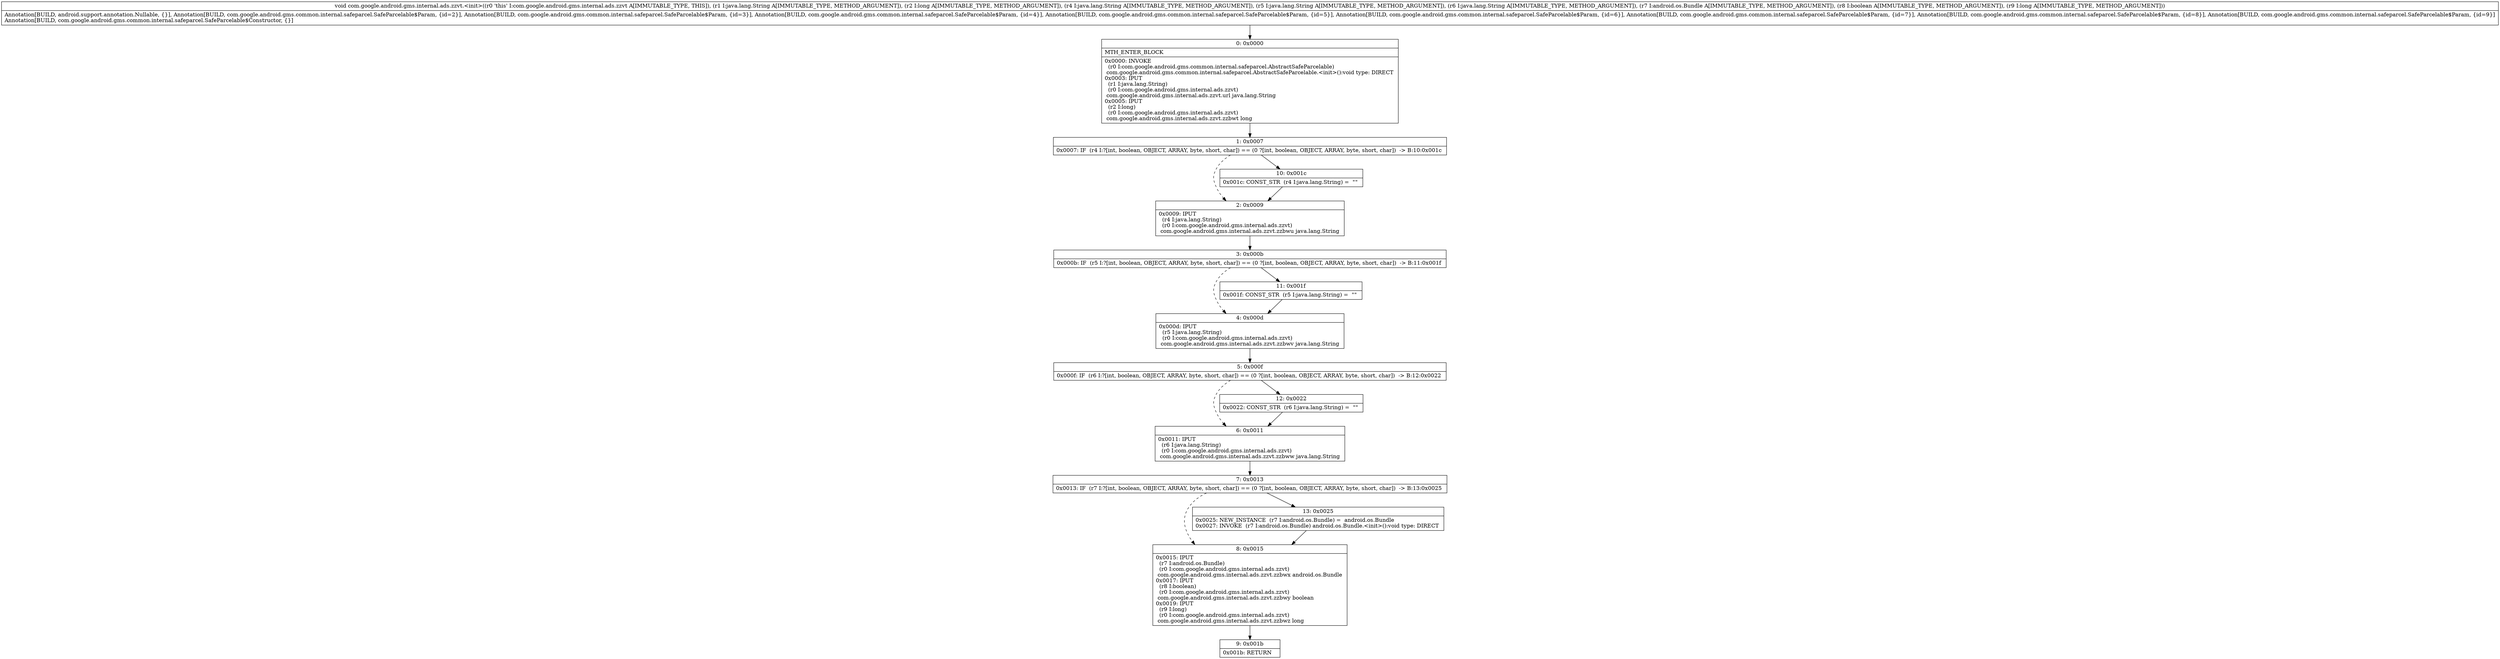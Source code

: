 digraph "CFG forcom.google.android.gms.internal.ads.zzvt.\<init\>(Ljava\/lang\/String;JLjava\/lang\/String;Ljava\/lang\/String;Ljava\/lang\/String;Landroid\/os\/Bundle;ZJ)V" {
Node_0 [shape=record,label="{0\:\ 0x0000|MTH_ENTER_BLOCK\l|0x0000: INVOKE  \l  (r0 I:com.google.android.gms.common.internal.safeparcel.AbstractSafeParcelable)\l com.google.android.gms.common.internal.safeparcel.AbstractSafeParcelable.\<init\>():void type: DIRECT \l0x0003: IPUT  \l  (r1 I:java.lang.String)\l  (r0 I:com.google.android.gms.internal.ads.zzvt)\l com.google.android.gms.internal.ads.zzvt.url java.lang.String \l0x0005: IPUT  \l  (r2 I:long)\l  (r0 I:com.google.android.gms.internal.ads.zzvt)\l com.google.android.gms.internal.ads.zzvt.zzbwt long \l}"];
Node_1 [shape=record,label="{1\:\ 0x0007|0x0007: IF  (r4 I:?[int, boolean, OBJECT, ARRAY, byte, short, char]) == (0 ?[int, boolean, OBJECT, ARRAY, byte, short, char])  \-\> B:10:0x001c \l}"];
Node_2 [shape=record,label="{2\:\ 0x0009|0x0009: IPUT  \l  (r4 I:java.lang.String)\l  (r0 I:com.google.android.gms.internal.ads.zzvt)\l com.google.android.gms.internal.ads.zzvt.zzbwu java.lang.String \l}"];
Node_3 [shape=record,label="{3\:\ 0x000b|0x000b: IF  (r5 I:?[int, boolean, OBJECT, ARRAY, byte, short, char]) == (0 ?[int, boolean, OBJECT, ARRAY, byte, short, char])  \-\> B:11:0x001f \l}"];
Node_4 [shape=record,label="{4\:\ 0x000d|0x000d: IPUT  \l  (r5 I:java.lang.String)\l  (r0 I:com.google.android.gms.internal.ads.zzvt)\l com.google.android.gms.internal.ads.zzvt.zzbwv java.lang.String \l}"];
Node_5 [shape=record,label="{5\:\ 0x000f|0x000f: IF  (r6 I:?[int, boolean, OBJECT, ARRAY, byte, short, char]) == (0 ?[int, boolean, OBJECT, ARRAY, byte, short, char])  \-\> B:12:0x0022 \l}"];
Node_6 [shape=record,label="{6\:\ 0x0011|0x0011: IPUT  \l  (r6 I:java.lang.String)\l  (r0 I:com.google.android.gms.internal.ads.zzvt)\l com.google.android.gms.internal.ads.zzvt.zzbww java.lang.String \l}"];
Node_7 [shape=record,label="{7\:\ 0x0013|0x0013: IF  (r7 I:?[int, boolean, OBJECT, ARRAY, byte, short, char]) == (0 ?[int, boolean, OBJECT, ARRAY, byte, short, char])  \-\> B:13:0x0025 \l}"];
Node_8 [shape=record,label="{8\:\ 0x0015|0x0015: IPUT  \l  (r7 I:android.os.Bundle)\l  (r0 I:com.google.android.gms.internal.ads.zzvt)\l com.google.android.gms.internal.ads.zzvt.zzbwx android.os.Bundle \l0x0017: IPUT  \l  (r8 I:boolean)\l  (r0 I:com.google.android.gms.internal.ads.zzvt)\l com.google.android.gms.internal.ads.zzvt.zzbwy boolean \l0x0019: IPUT  \l  (r9 I:long)\l  (r0 I:com.google.android.gms.internal.ads.zzvt)\l com.google.android.gms.internal.ads.zzvt.zzbwz long \l}"];
Node_9 [shape=record,label="{9\:\ 0x001b|0x001b: RETURN   \l}"];
Node_10 [shape=record,label="{10\:\ 0x001c|0x001c: CONST_STR  (r4 I:java.lang.String) =  \"\" \l}"];
Node_11 [shape=record,label="{11\:\ 0x001f|0x001f: CONST_STR  (r5 I:java.lang.String) =  \"\" \l}"];
Node_12 [shape=record,label="{12\:\ 0x0022|0x0022: CONST_STR  (r6 I:java.lang.String) =  \"\" \l}"];
Node_13 [shape=record,label="{13\:\ 0x0025|0x0025: NEW_INSTANCE  (r7 I:android.os.Bundle) =  android.os.Bundle \l0x0027: INVOKE  (r7 I:android.os.Bundle) android.os.Bundle.\<init\>():void type: DIRECT \l}"];
MethodNode[shape=record,label="{void com.google.android.gms.internal.ads.zzvt.\<init\>((r0 'this' I:com.google.android.gms.internal.ads.zzvt A[IMMUTABLE_TYPE, THIS]), (r1 I:java.lang.String A[IMMUTABLE_TYPE, METHOD_ARGUMENT]), (r2 I:long A[IMMUTABLE_TYPE, METHOD_ARGUMENT]), (r4 I:java.lang.String A[IMMUTABLE_TYPE, METHOD_ARGUMENT]), (r5 I:java.lang.String A[IMMUTABLE_TYPE, METHOD_ARGUMENT]), (r6 I:java.lang.String A[IMMUTABLE_TYPE, METHOD_ARGUMENT]), (r7 I:android.os.Bundle A[IMMUTABLE_TYPE, METHOD_ARGUMENT]), (r8 I:boolean A[IMMUTABLE_TYPE, METHOD_ARGUMENT]), (r9 I:long A[IMMUTABLE_TYPE, METHOD_ARGUMENT]))  | Annotation[BUILD, android.support.annotation.Nullable, \{\}], Annotation[BUILD, com.google.android.gms.common.internal.safeparcel.SafeParcelable$Param, \{id=2\}], Annotation[BUILD, com.google.android.gms.common.internal.safeparcel.SafeParcelable$Param, \{id=3\}], Annotation[BUILD, com.google.android.gms.common.internal.safeparcel.SafeParcelable$Param, \{id=4\}], Annotation[BUILD, com.google.android.gms.common.internal.safeparcel.SafeParcelable$Param, \{id=5\}], Annotation[BUILD, com.google.android.gms.common.internal.safeparcel.SafeParcelable$Param, \{id=6\}], Annotation[BUILD, com.google.android.gms.common.internal.safeparcel.SafeParcelable$Param, \{id=7\}], Annotation[BUILD, com.google.android.gms.common.internal.safeparcel.SafeParcelable$Param, \{id=8\}], Annotation[BUILD, com.google.android.gms.common.internal.safeparcel.SafeParcelable$Param, \{id=9\}]\lAnnotation[BUILD, com.google.android.gms.common.internal.safeparcel.SafeParcelable$Constructor, \{\}]\l}"];
MethodNode -> Node_0;
Node_0 -> Node_1;
Node_1 -> Node_2[style=dashed];
Node_1 -> Node_10;
Node_2 -> Node_3;
Node_3 -> Node_4[style=dashed];
Node_3 -> Node_11;
Node_4 -> Node_5;
Node_5 -> Node_6[style=dashed];
Node_5 -> Node_12;
Node_6 -> Node_7;
Node_7 -> Node_8[style=dashed];
Node_7 -> Node_13;
Node_8 -> Node_9;
Node_10 -> Node_2;
Node_11 -> Node_4;
Node_12 -> Node_6;
Node_13 -> Node_8;
}

